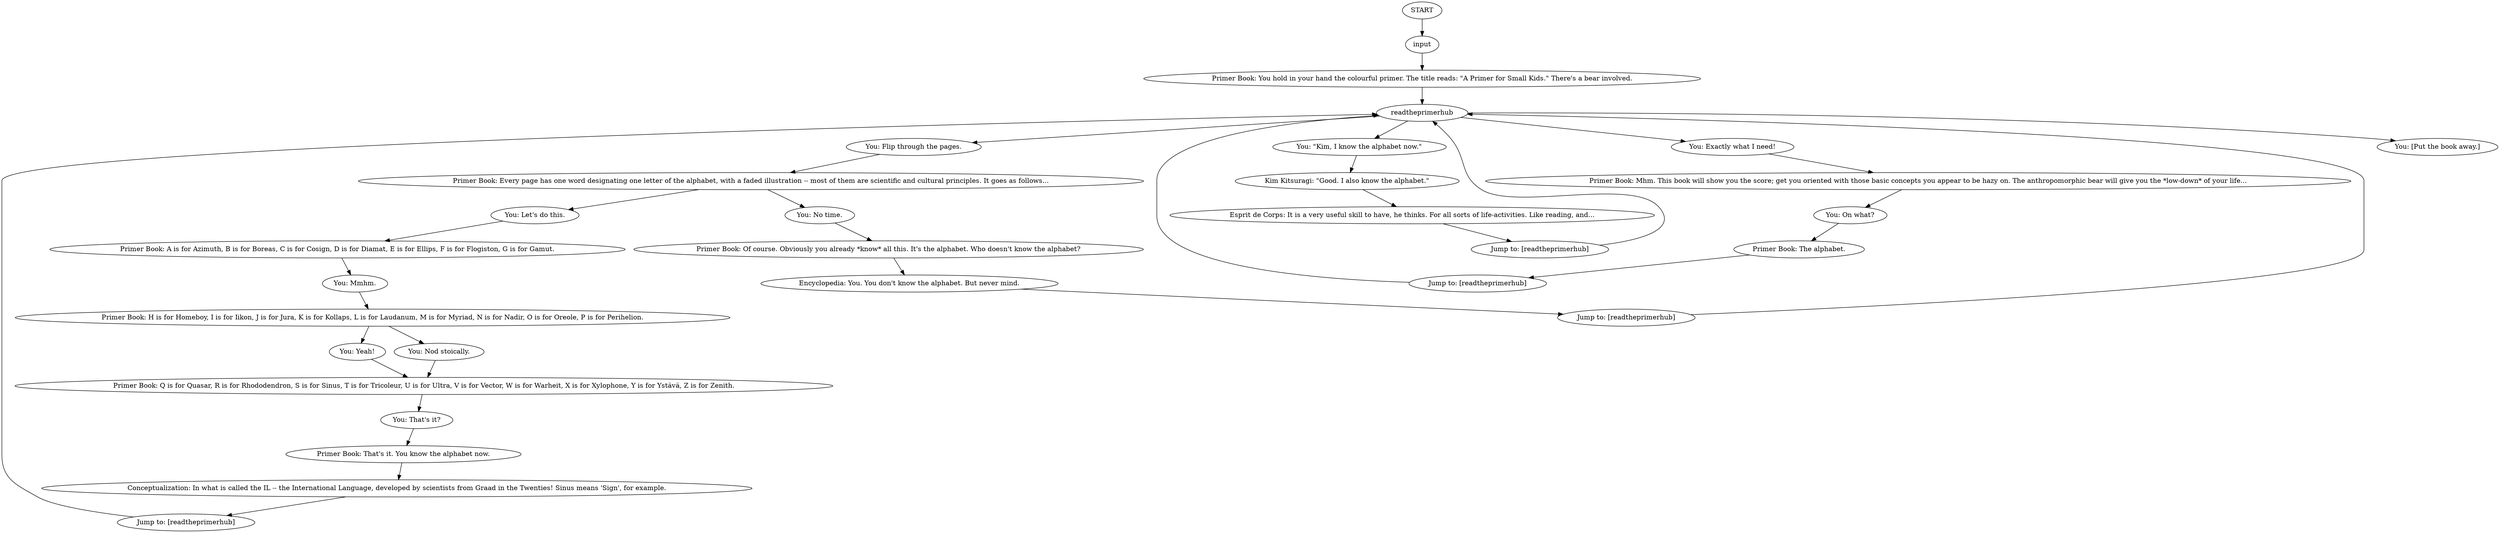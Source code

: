# INVENTORY / PRIMER
# Primerbook interaction!
# ==================================================
digraph G {
	  0 [label="START"];
	  1 [label="input"];
	  2 [label="Conceptualization: In what is called the IL -- the International Language, developed by scientists from Graad in the Twenties! Sinus means 'Sign', for example."];
	  3 [label="You: On what?"];
	  4 [label="You: Yeah!"];
	  5 [label="Primer Book: H is for Homeboy, I is for Iikon, J is for Jura, K is for Kollaps, L is for Laudanum, M is for Myriad, N is for Nadir, O is for Oreole, P is for Perihelion."];
	  6 [label="You: Flip through the pages."];
	  8 [label="Primer Book: The alphabet."];
	  9 [label="You: Nod stoically."];
	  10 [label="You: Let's do this."];
	  11 [label="Encyclopedia: You. You don't know the alphabet. But never mind."];
	  12 [label="Jump to: [readtheprimerhub]"];
	  13 [label="You: That's it?"];
	  14 [label="Esprit de Corps: It is a very useful skill to have, he thinks. For all sorts of life-activities. Like reading, and..."];
	  15 [label="Jump to: [readtheprimerhub]"];
	  16 [label="Primer Book: That's it. You know the alphabet now."];
	  17 [label="Primer Book: Every page has one word designating one letter of the alphabet, with a faded illustration -- most of them are scientific and cultural principles. It goes as follows..."];
	  18 [label="You: \"Kim, I know the alphabet now.\""];
	  19 [label="Jump to: [readtheprimerhub]"];
	  20 [label="Primer Book: Of course. Obviously you already *know* all this. It's the alphabet. Who doesn't know the alphabet?"];
	  21 [label="Kim Kitsuragi: \"Good. I also know the alphabet.\""];
	  22 [label="Primer Book: You hold in your hand the colourful primer. The title reads: \"A Primer for Small Kids.\" There's a bear involved."];
	  23 [label="Primer Book: Mhm. This book will show you the score; get you oriented with those basic concepts you appear to be hazy on. The anthropomorphic bear will give you the *low-down* of your life..."];
	  24 [label="Primer Book: A is for Azimuth, B is for Boreas, C is for Cosign, D is for Diamat, E is for Ellips, F is for Flogiston, G is for Gamut."];
	  25 [label="You: No time."];
	  26 [label="Jump to: [readtheprimerhub]"];
	  27 [label="You: Exactly what I need!"];
	  28 [label="You: [Put the book away.]"];
	  29 [label="You: Mmhm."];
	  30 [label="Primer Book: Q is for Quasar, R is for Rhododendron, S is for Sinus, T is for Tricoleur, U is for Ultra, V is for Vector, W is for Warheit, X is for Xylophone, Y is for Ystävä, Z is for Zenith."];
	  31 [label="readtheprimerhub"];
	  0 -> 1
	  1 -> 22
	  2 -> 19
	  3 -> 8
	  4 -> 30
	  5 -> 9
	  5 -> 4
	  6 -> 17
	  8 -> 15
	  9 -> 30
	  10 -> 24
	  11 -> 12
	  12 -> 31
	  13 -> 16
	  14 -> 26
	  15 -> 31
	  16 -> 2
	  17 -> 25
	  17 -> 10
	  18 -> 21
	  19 -> 31
	  20 -> 11
	  21 -> 14
	  22 -> 31
	  23 -> 3
	  24 -> 29
	  25 -> 20
	  26 -> 31
	  27 -> 23
	  29 -> 5
	  30 -> 13
	  31 -> 18
	  31 -> 27
	  31 -> 28
	  31 -> 6
}

